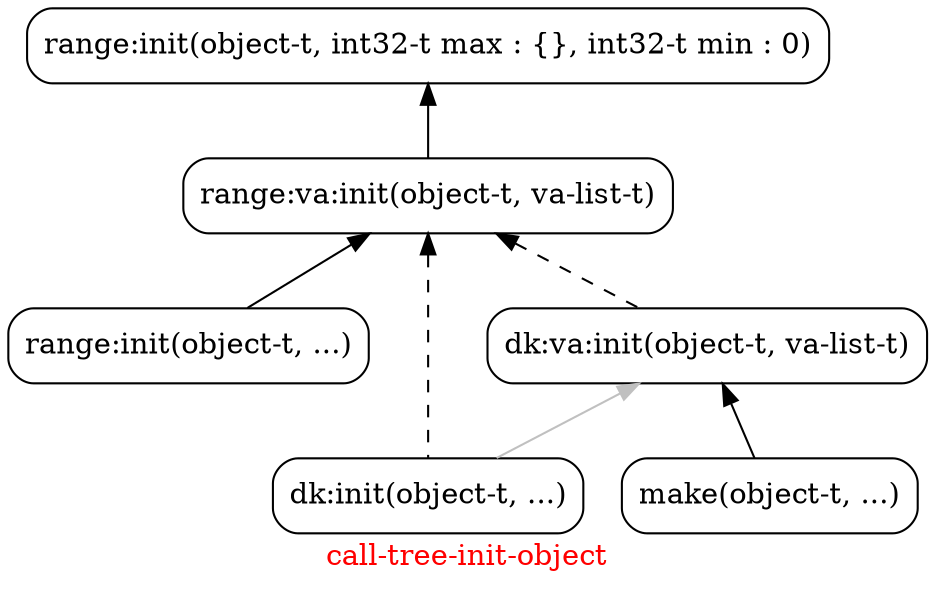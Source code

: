 // Copyright (C) 2007, 2008, 2009 Robert Nielsen <robert@dakota.org>
//
// Licensed under the Apache License, Version 2.0 (the "License");
// you may not use this file except in compliance with the License.
// You may obtain a copy of the License at
//
//      http://www.apache.org/licenses/LICENSE-2.0
//
// Unless required by applicable law or agreed to in writing, software
// distributed under the License is distributed on an "AS IS" BASIS,
// WITHOUT WARRANTIES OR CONDITIONS OF ANY KIND, either express or implied.
// See the License for the specific language governing permissions and
// limitations under the License.

digraph "call-tree-init-object"
{
  graph [ label = "\G", fontcolor = red ];
  graph [ rankdir = TB, center = true ];
  node [ shape = box, style = rounded ];
  edge [ dir = back ];

  "range:va:init(object-t, va-list-t)"
    -> "range:init(object-t, ...)";

  "range:init(object-t, int32-t max : {}, int32-t min : 0)"
    -> "range:va:init(object-t, va-list-t)";

  "range:va:init(object-t, va-list-t)"
    -> "dk:va:init(object-t, va-list-t)" [ style = dashed ];

  "range:va:init(object-t, va-list-t)"
    -> "dk:init(object-t, ...)" [ style = dashed ];

  "dk:va:init(object-t, va-list-t)"
    -> "dk:init(object-t, ...)" [ color = grey ];

  "dk:va:init(object-t, va-list-t)"
    -> "make(object-t, ...)";
}
